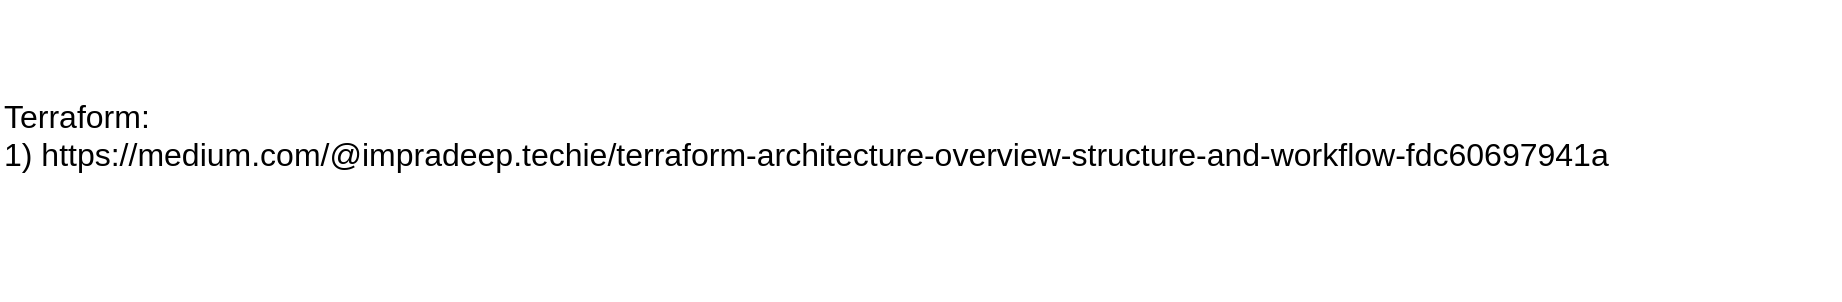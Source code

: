 <mxfile version="28.2.5">
  <diagram name="Page-1" id="bL1hd33NSudCXFmkFFdS">
    <mxGraphModel dx="2058" dy="786" grid="1" gridSize="10" guides="1" tooltips="1" connect="1" arrows="1" fold="1" page="1" pageScale="1" pageWidth="850" pageHeight="1100" math="0" shadow="0">
      <root>
        <mxCell id="0" />
        <mxCell id="1" parent="0" />
        <mxCell id="ZgUjA-DbcgjYk4WbY1W5-1" value="&lt;font style=&quot;font-size: 16px;&quot;&gt;Terraform:&lt;/font&gt;&lt;div&gt;&lt;span style=&quot;font-size: 16px;&quot;&gt;1) https://medium.com/@impradeep.techie/terraform-architecture-overview-structure-and-workflow-fdc60697941a&lt;/span&gt;&lt;br&gt;&lt;div&gt;&lt;br&gt;&lt;/div&gt;&lt;/div&gt;" style="text;html=1;align=left;verticalAlign=middle;whiteSpace=wrap;rounded=0;" vertex="1" parent="1">
          <mxGeometry x="40" y="130" width="920" height="150" as="geometry" />
        </mxCell>
      </root>
    </mxGraphModel>
  </diagram>
</mxfile>
